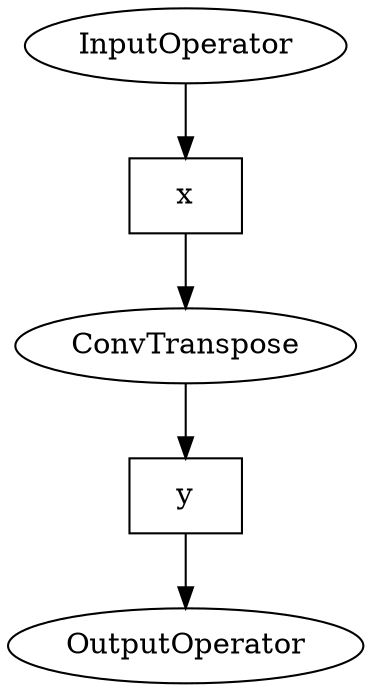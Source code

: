 digraph {
  InputOperator_94845818735984 [label=InputOperator]
  InputOperator_94845818735984 -> x
  x [shape=rect]
  ConvTranspose_94845818827600 [label=ConvTranspose]
  x -> ConvTranspose_94845818827600
  ConvTranspose_94845818827600 -> y
  y [shape=rect]
  OutputOperator_94845818767568 [label=OutputOperator]
  y -> OutputOperator_94845818767568
}
